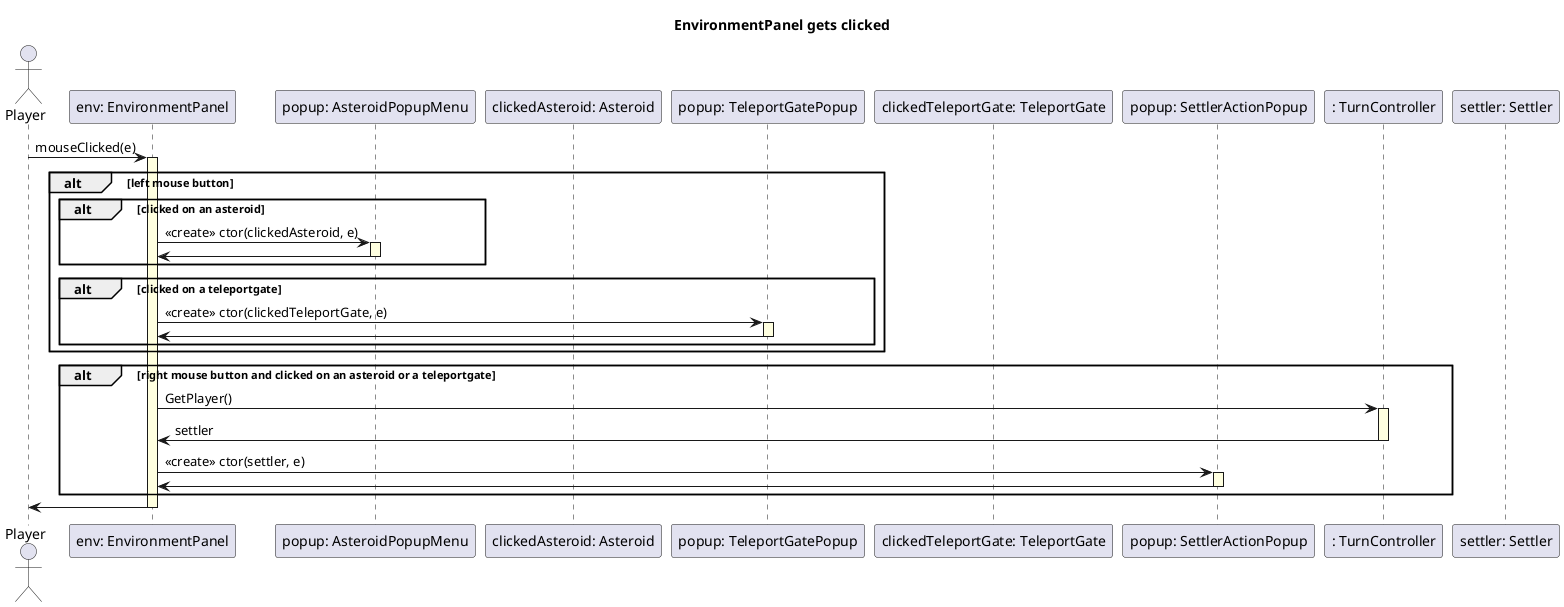 @startuml seq

skinparam SequenceLifeLineBackgroundColor LightYellow

title "EnvironmentPanel gets clicked"

Actor Player as player
participant "env: EnvironmentPanel" as env

player -> env ++: mouseClicked(e)

alt left mouse button

    alt clicked on an asteroid

        participant "popup: AsteroidPopupMenu" as asteroidpopup
        participant "clickedAsteroid: Asteroid"

        env -> asteroidpopup ++: <<create>> ctor(clickedAsteroid, e)
        asteroidpopup -> env --

    end

    alt clicked on a teleportgate

        participant "popup: TeleportGatePopup" as tppopup
        participant "clickedTeleportGate: TeleportGate"

        env -> tppopup ++: <<create>> ctor(clickedTeleportGate, e)
        tppopup -> env --

    end

end

alt right mouse button and clicked on an asteroid or a teleportgate

    participant "popup: SettlerActionPopup" as settlerpopup
    participant ": TurnController" as turn
    participant "settler: Settler" as settler

    env -> turn ++: GetPlayer()
    turn -> env --: settler

    env -> settlerpopup ++: <<create>> ctor(settler, e)
    settlerpopup -> env --

end

env -> player --

@enduml